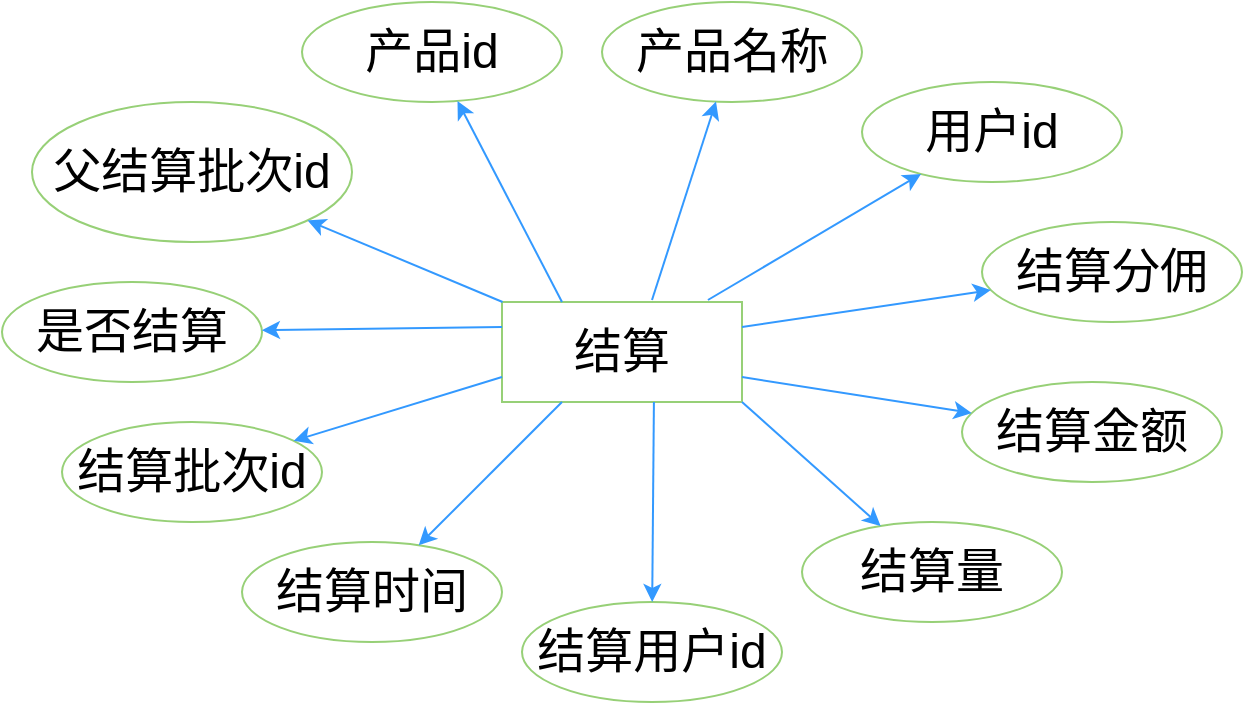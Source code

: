 <mxfile version="20.2.6" type="github">
  <diagram id="hcffSt5Izr7iK_8mQjAw" name="第 1 页">
    <mxGraphModel dx="1426" dy="623" grid="1" gridSize="10" guides="1" tooltips="1" connect="1" arrows="1" fold="1" page="1" pageScale="1" pageWidth="827" pageHeight="1169" math="0" shadow="0">
      <root>
        <mxCell id="0" />
        <mxCell id="1" parent="0" />
        <mxCell id="GM94ZRV5pSA6KBNRUPQd-1" value="&lt;span style=&quot;font-size: 24px;&quot;&gt;结算&lt;/span&gt;" style="rounded=0;whiteSpace=wrap;html=1;strokeColor=#97D077;" vertex="1" parent="1">
          <mxGeometry x="340" y="300" width="120" height="50" as="geometry" />
        </mxCell>
        <mxCell id="GM94ZRV5pSA6KBNRUPQd-2" value="&lt;span style=&quot;font-size: 24px;&quot;&gt;产品名称&lt;/span&gt;" style="ellipse;whiteSpace=wrap;html=1;strokeColor=#97D077;" vertex="1" parent="1">
          <mxGeometry x="390" y="150" width="130" height="50" as="geometry" />
        </mxCell>
        <mxCell id="GM94ZRV5pSA6KBNRUPQd-3" value="&lt;span style=&quot;font-size: 24px;&quot;&gt;用户id&lt;br&gt;&lt;/span&gt;" style="ellipse;whiteSpace=wrap;html=1;strokeColor=#97D077;" vertex="1" parent="1">
          <mxGeometry x="520" y="190" width="130" height="50" as="geometry" />
        </mxCell>
        <mxCell id="GM94ZRV5pSA6KBNRUPQd-4" value="&lt;span style=&quot;font-size: 24px;&quot;&gt;产品id&lt;/span&gt;" style="ellipse;whiteSpace=wrap;html=1;strokeColor=#97D077;" vertex="1" parent="1">
          <mxGeometry x="240" y="150" width="130" height="50" as="geometry" />
        </mxCell>
        <mxCell id="GM94ZRV5pSA6KBNRUPQd-5" value="&lt;span style=&quot;font-size: 24px;&quot;&gt;父结算批次id&lt;/span&gt;" style="ellipse;whiteSpace=wrap;html=1;strokeColor=#97D077;" vertex="1" parent="1">
          <mxGeometry x="105" y="200" width="160" height="70" as="geometry" />
        </mxCell>
        <mxCell id="GM94ZRV5pSA6KBNRUPQd-6" value="&lt;span style=&quot;font-size: 24px;&quot;&gt;是否结算&lt;/span&gt;" style="ellipse;whiteSpace=wrap;html=1;strokeColor=#97D077;" vertex="1" parent="1">
          <mxGeometry x="90" y="290" width="130" height="50" as="geometry" />
        </mxCell>
        <mxCell id="GM94ZRV5pSA6KBNRUPQd-7" value="&lt;span style=&quot;font-size: 24px;&quot;&gt;结算批次id&lt;/span&gt;" style="ellipse;whiteSpace=wrap;html=1;strokeColor=#97D077;" vertex="1" parent="1">
          <mxGeometry x="120" y="360" width="130" height="50" as="geometry" />
        </mxCell>
        <mxCell id="GM94ZRV5pSA6KBNRUPQd-8" value="&lt;font style=&quot;font-size: 24px;&quot;&gt;结算时间&lt;/font&gt;" style="ellipse;whiteSpace=wrap;html=1;strokeColor=#97D077;" vertex="1" parent="1">
          <mxGeometry x="210" y="420" width="130" height="50" as="geometry" />
        </mxCell>
        <mxCell id="GM94ZRV5pSA6KBNRUPQd-9" value="&lt;span style=&quot;font-size: 24px;&quot;&gt;结算用户id&lt;/span&gt;" style="ellipse;whiteSpace=wrap;html=1;strokeColor=#97D077;" vertex="1" parent="1">
          <mxGeometry x="350" y="450" width="130" height="50" as="geometry" />
        </mxCell>
        <mxCell id="GM94ZRV5pSA6KBNRUPQd-10" value="&lt;span style=&quot;font-size: 24px;&quot;&gt;结算量&lt;/span&gt;" style="ellipse;whiteSpace=wrap;html=1;strokeColor=#97D077;" vertex="1" parent="1">
          <mxGeometry x="490" y="410" width="130" height="50" as="geometry" />
        </mxCell>
        <mxCell id="GM94ZRV5pSA6KBNRUPQd-11" value="&lt;span style=&quot;font-size: 24px;&quot;&gt;结算分佣&lt;/span&gt;" style="ellipse;whiteSpace=wrap;html=1;strokeColor=#97D077;" vertex="1" parent="1">
          <mxGeometry x="580" y="260" width="130" height="50" as="geometry" />
        </mxCell>
        <mxCell id="GM94ZRV5pSA6KBNRUPQd-12" value="&lt;span style=&quot;font-size: 24px;&quot;&gt;结算金额&lt;/span&gt;" style="ellipse;whiteSpace=wrap;html=1;strokeColor=#97D077;" vertex="1" parent="1">
          <mxGeometry x="570" y="340" width="130" height="50" as="geometry" />
        </mxCell>
        <mxCell id="GM94ZRV5pSA6KBNRUPQd-15" value="" style="endArrow=classic;html=1;rounded=0;strokeColor=#3399FF;exitX=1;exitY=1;exitDx=0;exitDy=0;" edge="1" parent="1" source="GM94ZRV5pSA6KBNRUPQd-1" target="GM94ZRV5pSA6KBNRUPQd-10">
          <mxGeometry width="50" height="50" relative="1" as="geometry">
            <mxPoint x="471" y="320" as="sourcePoint" />
            <mxPoint x="543.838" y="401.362" as="targetPoint" />
          </mxGeometry>
        </mxCell>
        <mxCell id="GM94ZRV5pSA6KBNRUPQd-16" value="" style="endArrow=classic;html=1;rounded=0;strokeColor=#3399FF;exitX=1;exitY=0.75;exitDx=0;exitDy=0;" edge="1" parent="1" source="GM94ZRV5pSA6KBNRUPQd-1" target="GM94ZRV5pSA6KBNRUPQd-12">
          <mxGeometry width="50" height="50" relative="1" as="geometry">
            <mxPoint x="481" y="330" as="sourcePoint" />
            <mxPoint x="553.838" y="411.362" as="targetPoint" />
          </mxGeometry>
        </mxCell>
        <mxCell id="GM94ZRV5pSA6KBNRUPQd-17" value="" style="endArrow=classic;html=1;rounded=0;strokeColor=#3399FF;exitX=1;exitY=0.25;exitDx=0;exitDy=0;" edge="1" parent="1" source="GM94ZRV5pSA6KBNRUPQd-1" target="GM94ZRV5pSA6KBNRUPQd-11">
          <mxGeometry width="50" height="50" relative="1" as="geometry">
            <mxPoint x="491" y="340" as="sourcePoint" />
            <mxPoint x="563.838" y="421.362" as="targetPoint" />
          </mxGeometry>
        </mxCell>
        <mxCell id="GM94ZRV5pSA6KBNRUPQd-18" value="" style="endArrow=classic;html=1;rounded=0;strokeColor=#3399FF;exitX=0.858;exitY=-0.02;exitDx=0;exitDy=0;exitPerimeter=0;" edge="1" parent="1" source="GM94ZRV5pSA6KBNRUPQd-1" target="GM94ZRV5pSA6KBNRUPQd-3">
          <mxGeometry width="50" height="50" relative="1" as="geometry">
            <mxPoint x="501" y="350" as="sourcePoint" />
            <mxPoint x="573.838" y="431.362" as="targetPoint" />
          </mxGeometry>
        </mxCell>
        <mxCell id="GM94ZRV5pSA6KBNRUPQd-19" value="" style="endArrow=classic;html=1;rounded=0;strokeColor=#3399FF;exitX=0.633;exitY=1;exitDx=0;exitDy=0;exitPerimeter=0;" edge="1" parent="1" source="GM94ZRV5pSA6KBNRUPQd-1" target="GM94ZRV5pSA6KBNRUPQd-9">
          <mxGeometry width="50" height="50" relative="1" as="geometry">
            <mxPoint x="511" y="360" as="sourcePoint" />
            <mxPoint x="583.838" y="441.362" as="targetPoint" />
          </mxGeometry>
        </mxCell>
        <mxCell id="GM94ZRV5pSA6KBNRUPQd-20" value="" style="endArrow=classic;html=1;rounded=0;strokeColor=#3399FF;exitX=0.25;exitY=1;exitDx=0;exitDy=0;" edge="1" parent="1" source="GM94ZRV5pSA6KBNRUPQd-1" target="GM94ZRV5pSA6KBNRUPQd-8">
          <mxGeometry width="50" height="50" relative="1" as="geometry">
            <mxPoint x="521" y="370" as="sourcePoint" />
            <mxPoint x="593.838" y="451.362" as="targetPoint" />
          </mxGeometry>
        </mxCell>
        <mxCell id="GM94ZRV5pSA6KBNRUPQd-21" value="" style="endArrow=classic;html=1;rounded=0;strokeColor=#3399FF;exitX=0;exitY=0.75;exitDx=0;exitDy=0;" edge="1" parent="1" source="GM94ZRV5pSA6KBNRUPQd-1" target="GM94ZRV5pSA6KBNRUPQd-7">
          <mxGeometry width="50" height="50" relative="1" as="geometry">
            <mxPoint x="531" y="380" as="sourcePoint" />
            <mxPoint x="603.838" y="461.362" as="targetPoint" />
          </mxGeometry>
        </mxCell>
        <mxCell id="GM94ZRV5pSA6KBNRUPQd-22" value="" style="endArrow=classic;html=1;rounded=0;strokeColor=#3399FF;exitX=0;exitY=0.25;exitDx=0;exitDy=0;" edge="1" parent="1" source="GM94ZRV5pSA6KBNRUPQd-1" target="GM94ZRV5pSA6KBNRUPQd-6">
          <mxGeometry width="50" height="50" relative="1" as="geometry">
            <mxPoint x="541" y="390" as="sourcePoint" />
            <mxPoint x="613.838" y="471.362" as="targetPoint" />
          </mxGeometry>
        </mxCell>
        <mxCell id="GM94ZRV5pSA6KBNRUPQd-23" value="" style="endArrow=classic;html=1;rounded=0;strokeColor=#3399FF;exitX=0.625;exitY=-0.02;exitDx=0;exitDy=0;exitPerimeter=0;" edge="1" parent="1" source="GM94ZRV5pSA6KBNRUPQd-1" target="GM94ZRV5pSA6KBNRUPQd-2">
          <mxGeometry width="50" height="50" relative="1" as="geometry">
            <mxPoint x="551" y="400" as="sourcePoint" />
            <mxPoint x="623.838" y="481.362" as="targetPoint" />
          </mxGeometry>
        </mxCell>
        <mxCell id="GM94ZRV5pSA6KBNRUPQd-24" value="" style="endArrow=classic;html=1;rounded=0;strokeColor=#3399FF;exitX=0.25;exitY=0;exitDx=0;exitDy=0;" edge="1" parent="1" source="GM94ZRV5pSA6KBNRUPQd-1" target="GM94ZRV5pSA6KBNRUPQd-4">
          <mxGeometry width="50" height="50" relative="1" as="geometry">
            <mxPoint x="561" y="410" as="sourcePoint" />
            <mxPoint x="633.838" y="491.362" as="targetPoint" />
          </mxGeometry>
        </mxCell>
        <mxCell id="GM94ZRV5pSA6KBNRUPQd-25" value="" style="endArrow=classic;html=1;rounded=0;strokeColor=#3399FF;" edge="1" parent="1" source="GM94ZRV5pSA6KBNRUPQd-1" target="GM94ZRV5pSA6KBNRUPQd-5">
          <mxGeometry width="50" height="50" relative="1" as="geometry">
            <mxPoint x="330" y="300" as="sourcePoint" />
            <mxPoint x="643.838" y="501.362" as="targetPoint" />
          </mxGeometry>
        </mxCell>
      </root>
    </mxGraphModel>
  </diagram>
</mxfile>
